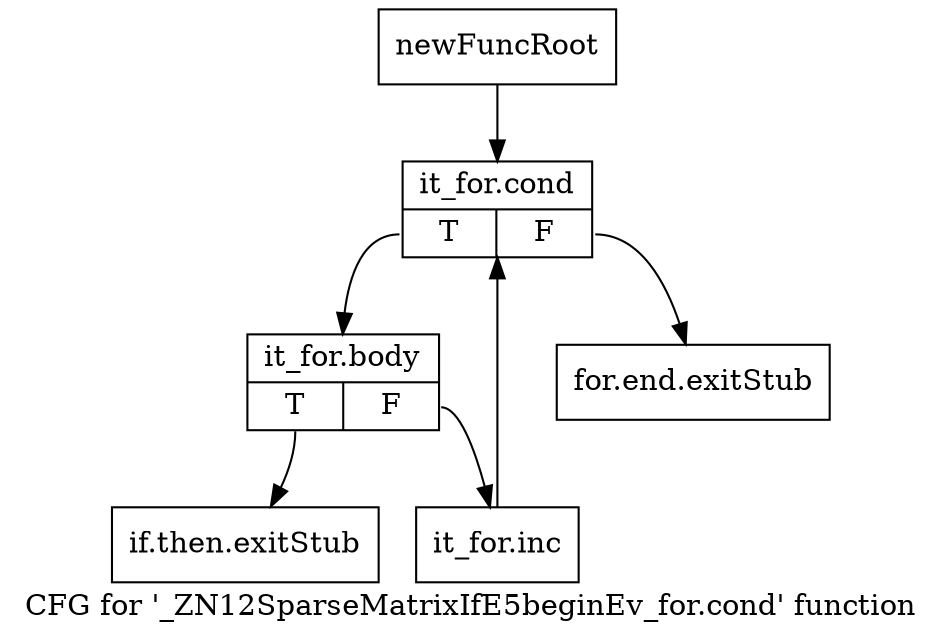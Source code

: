 digraph "CFG for '_ZN12SparseMatrixIfE5beginEv_for.cond' function" {
	label="CFG for '_ZN12SparseMatrixIfE5beginEv_for.cond' function";

	Node0x96b9080 [shape=record,label="{newFuncRoot}"];
	Node0x96b9080 -> Node0x96b9170;
	Node0x96b90d0 [shape=record,label="{for.end.exitStub}"];
	Node0x96b9120 [shape=record,label="{if.then.exitStub}"];
	Node0x96b9170 [shape=record,label="{it_for.cond|{<s0>T|<s1>F}}"];
	Node0x96b9170:s0 -> Node0x96b91c0;
	Node0x96b9170:s1 -> Node0x96b90d0;
	Node0x96b91c0 [shape=record,label="{it_for.body|{<s0>T|<s1>F}}"];
	Node0x96b91c0:s0 -> Node0x96b9120;
	Node0x96b91c0:s1 -> Node0x96b9210;
	Node0x96b9210 [shape=record,label="{it_for.inc}"];
	Node0x96b9210 -> Node0x96b9170;
}
